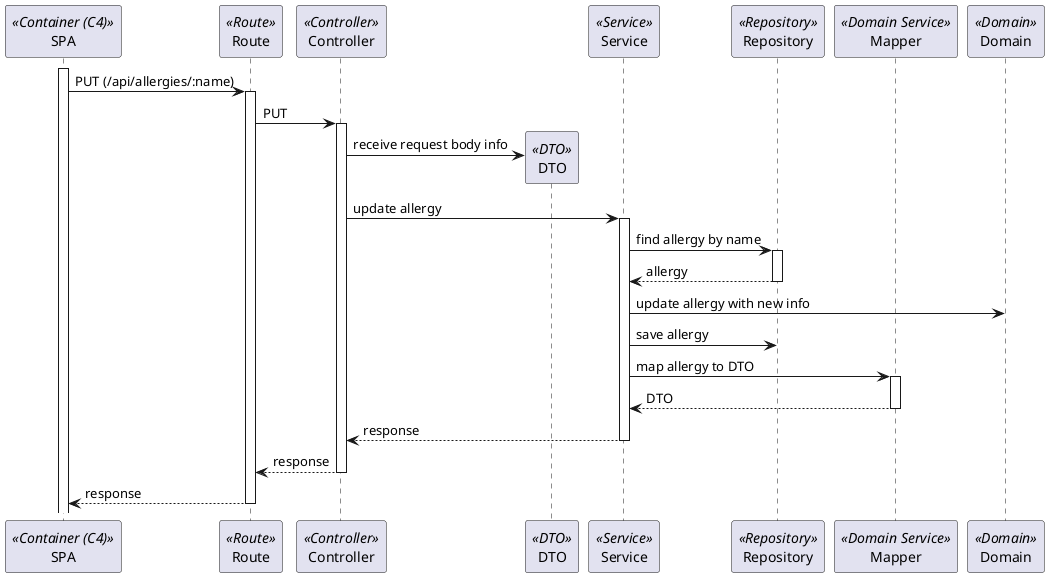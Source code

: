 ```plantuml
@startuml Process_View
participant SPA as SPA <<Container (C4)>>
participant Route as Route <<Route>>
participant Controller as Controller <<Controller>>
participant DTO as DTO <<DTO>>
participant Service as Service <<Service>>
participant Repository as Repository <<Repository>>
participant Mapper as Mapper <<Domain Service>>
participant Domain as Aggregate <<Domain>>
activate SPA
SPA -> Route: PUT (/api/allergies/:name)
activate Route
Route -> Controller : PUT
activate Controller
Controller -> DTO** : receive request body info
Controller -> Service : update allergy
activate Service
Service -> Repository : find allergy by name
activate Repository
return allergy
Service -> Aggregate : update allergy with new info
Service -> Repository : save allergy
Service -> Mapper : map allergy to DTO
activate Mapper
return DTO
return response
return response
return response

@enduml
```
